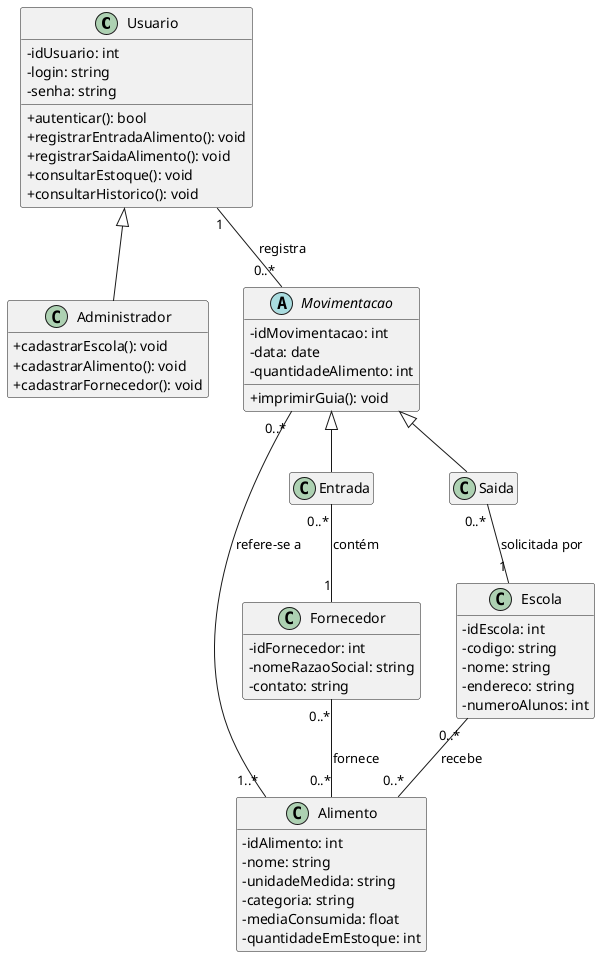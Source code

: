 @startuml

skinparam classAttributeIconSize 0
hide empty members

class Usuario {
    -idUsuario: int
    -login: string
    -senha: string
    +autenticar(): bool
    +registrarEntradaAlimento(): void
    +registrarSaidaAlimento(): void
    +consultarEstoque(): void
    +consultarHistorico(): void
}

class Administrador extends Usuario {
    +cadastrarEscola(): void
    +cadastrarAlimento(): void
    +cadastrarFornecedor(): void
}

class Escola {
    -idEscola: int
    -codigo: string
    -nome: string
    -endereco: string
    -numeroAlunos: int
}

class Alimento {
    -idAlimento: int
    -nome: string
    -unidadeMedida: string
    -categoria: string
    -mediaConsumida: float
    -quantidadeEmEstoque: int 
}

class Fornecedor {
    -idFornecedor: int
    -nomeRazaoSocial: string
    -contato: string
}

abstract class Movimentacao {
    -idMovimentacao: int
    -data: date
    -quantidadeAlimento: int
    +imprimirGuia(): void
}

class Entrada extends Movimentacao {}
class Saida extends Movimentacao {}


Usuario "1" -- "0..*" Movimentacao : registra

Movimentacao "0..*" -- "1..*" Alimento : refere-se a

Entrada "0..*" -- "1" Fornecedor : contém

Saida "0..*" -- "1" Escola : solicitada por

Fornecedor "0..*" -- "0..*" Alimento : fornece

Escola "0..*" -- "0..*" Alimento : recebe

@enduml